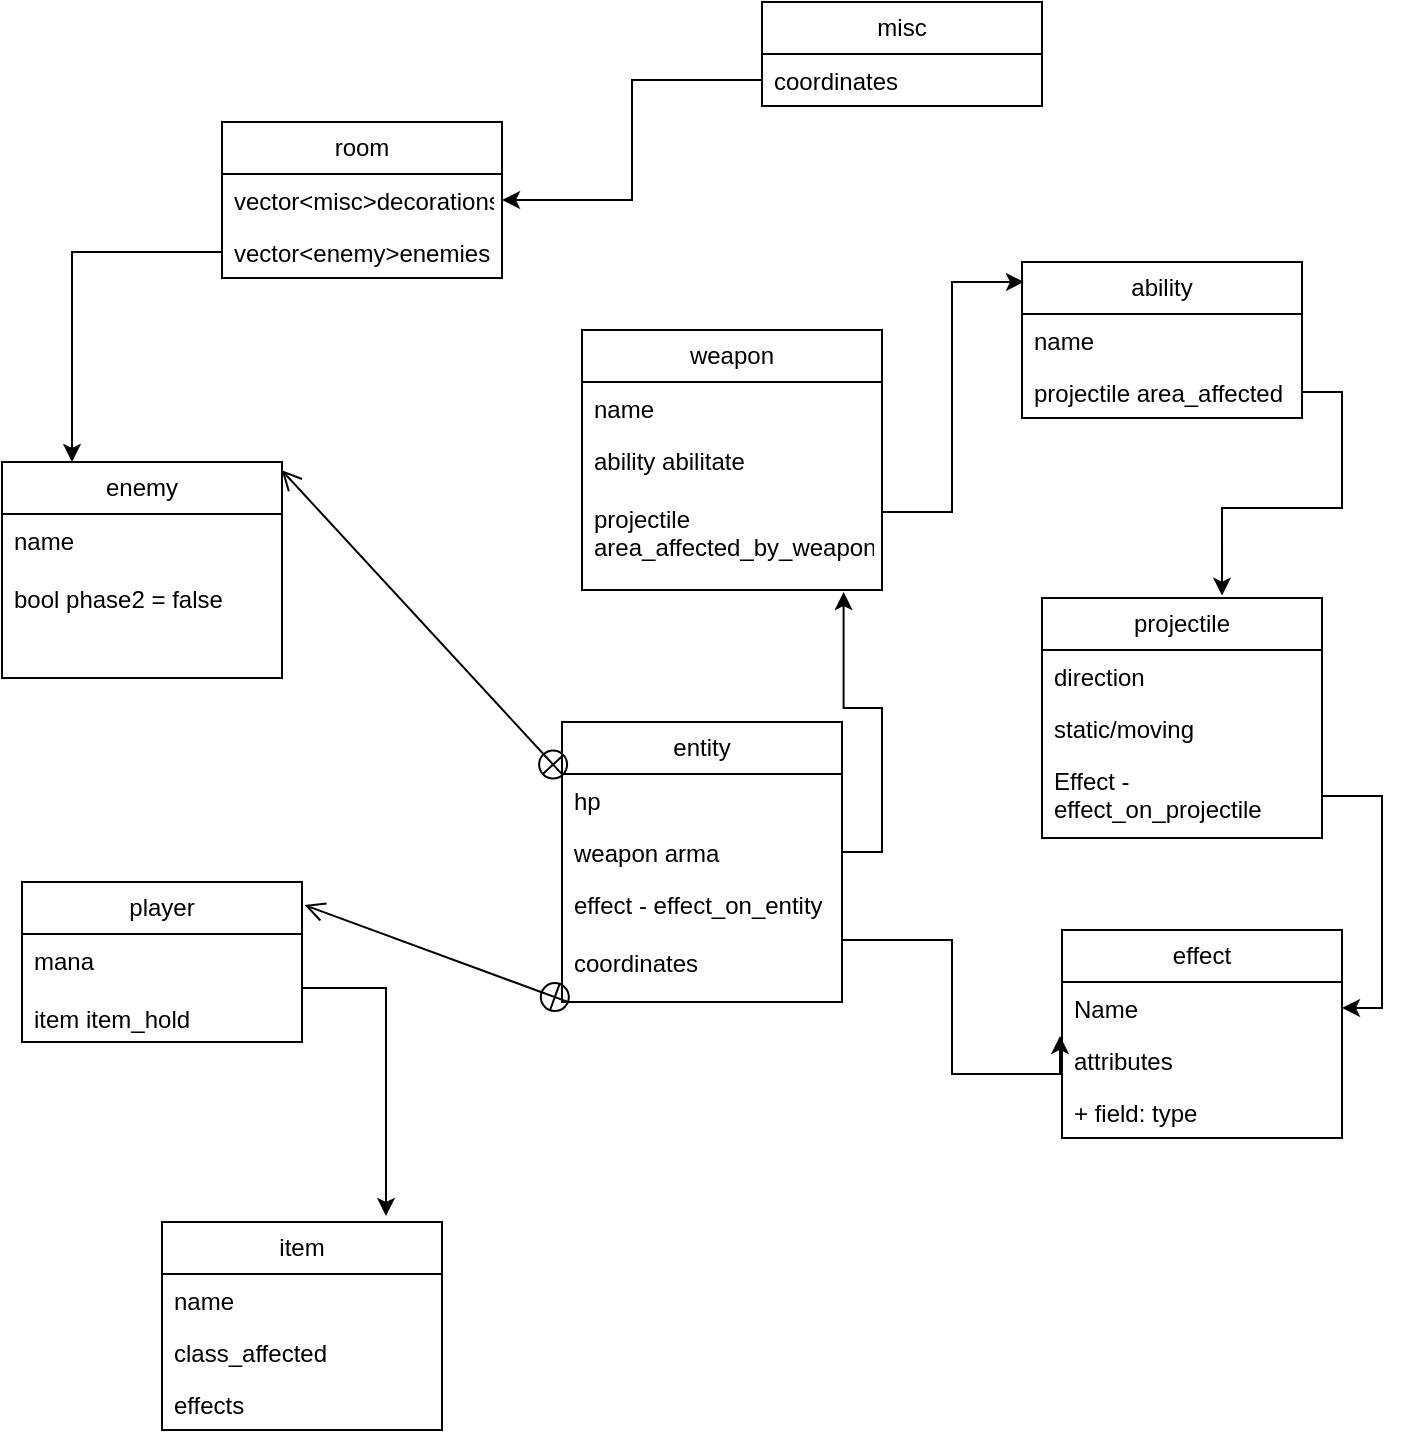 <mxfile version="21.1.1" type="github">
  <diagram name="Page-1" id="vqXjkZPy7QEzMX59YBp4">
    <mxGraphModel dx="1843" dy="797" grid="1" gridSize="10" guides="1" tooltips="1" connect="1" arrows="1" fold="1" page="1" pageScale="1" pageWidth="850" pageHeight="1100" math="0" shadow="0">
      <root>
        <mxCell id="0" />
        <mxCell id="1" parent="0" />
        <mxCell id="gKGud_QPfb9Cr4wf7NV7-1" value="room" style="swimlane;fontStyle=0;childLayout=stackLayout;horizontal=1;startSize=26;fillColor=none;horizontalStack=0;resizeParent=1;resizeParentMax=0;resizeLast=0;collapsible=1;marginBottom=0;whiteSpace=wrap;html=1;" vertex="1" parent="1">
          <mxGeometry x="200" y="70" width="140" height="78" as="geometry" />
        </mxCell>
        <mxCell id="gKGud_QPfb9Cr4wf7NV7-2" value="vector&amp;lt;misc&amp;gt;decorations" style="text;strokeColor=none;fillColor=none;align=left;verticalAlign=top;spacingLeft=4;spacingRight=4;overflow=hidden;rotatable=0;points=[[0,0.5],[1,0.5]];portConstraint=eastwest;whiteSpace=wrap;html=1;" vertex="1" parent="gKGud_QPfb9Cr4wf7NV7-1">
          <mxGeometry y="26" width="140" height="26" as="geometry" />
        </mxCell>
        <mxCell id="gKGud_QPfb9Cr4wf7NV7-3" value="vector&amp;lt;enemy&amp;gt;enemies" style="text;strokeColor=none;fillColor=none;align=left;verticalAlign=top;spacingLeft=4;spacingRight=4;overflow=hidden;rotatable=0;points=[[0,0.5],[1,0.5]];portConstraint=eastwest;whiteSpace=wrap;html=1;" vertex="1" parent="gKGud_QPfb9Cr4wf7NV7-1">
          <mxGeometry y="52" width="140" height="26" as="geometry" />
        </mxCell>
        <mxCell id="gKGud_QPfb9Cr4wf7NV7-5" value="misc" style="swimlane;fontStyle=0;childLayout=stackLayout;horizontal=1;startSize=26;fillColor=none;horizontalStack=0;resizeParent=1;resizeParentMax=0;resizeLast=0;collapsible=1;marginBottom=0;whiteSpace=wrap;html=1;" vertex="1" parent="1">
          <mxGeometry x="470" y="10" width="140" height="52" as="geometry" />
        </mxCell>
        <mxCell id="gKGud_QPfb9Cr4wf7NV7-6" value="coordinates" style="text;strokeColor=none;fillColor=none;align=left;verticalAlign=top;spacingLeft=4;spacingRight=4;overflow=hidden;rotatable=0;points=[[0,0.5],[1,0.5]];portConstraint=eastwest;whiteSpace=wrap;html=1;" vertex="1" parent="gKGud_QPfb9Cr4wf7NV7-5">
          <mxGeometry y="26" width="140" height="26" as="geometry" />
        </mxCell>
        <mxCell id="gKGud_QPfb9Cr4wf7NV7-9" style="edgeStyle=orthogonalEdgeStyle;rounded=0;orthogonalLoop=1;jettySize=auto;html=1;exitX=0;exitY=0.5;exitDx=0;exitDy=0;entryX=1;entryY=0.5;entryDx=0;entryDy=0;" edge="1" parent="1" source="gKGud_QPfb9Cr4wf7NV7-6" target="gKGud_QPfb9Cr4wf7NV7-2">
          <mxGeometry relative="1" as="geometry" />
        </mxCell>
        <mxCell id="gKGud_QPfb9Cr4wf7NV7-10" value="enemy" style="swimlane;fontStyle=0;childLayout=stackLayout;horizontal=1;startSize=26;fillColor=none;horizontalStack=0;resizeParent=1;resizeParentMax=0;resizeLast=0;collapsible=1;marginBottom=0;whiteSpace=wrap;html=1;" vertex="1" parent="1">
          <mxGeometry x="90" y="240" width="140" height="108" as="geometry" />
        </mxCell>
        <mxCell id="gKGud_QPfb9Cr4wf7NV7-13" value="name&lt;div&gt;&lt;br&gt;&lt;/div&gt;&lt;div&gt;bool phase2 = false&lt;br&gt;&lt;/div&gt;" style="text;strokeColor=none;fillColor=none;align=left;verticalAlign=top;spacingLeft=4;spacingRight=4;overflow=hidden;rotatable=0;points=[[0,0.5],[1,0.5]];portConstraint=eastwest;whiteSpace=wrap;html=1;" vertex="1" parent="gKGud_QPfb9Cr4wf7NV7-10">
          <mxGeometry y="26" width="140" height="82" as="geometry" />
        </mxCell>
        <mxCell id="gKGud_QPfb9Cr4wf7NV7-14" value="player" style="swimlane;fontStyle=0;childLayout=stackLayout;horizontal=1;startSize=26;fillColor=none;horizontalStack=0;resizeParent=1;resizeParentMax=0;resizeLast=0;collapsible=1;marginBottom=0;whiteSpace=wrap;html=1;" vertex="1" parent="1">
          <mxGeometry x="100" y="450" width="140" height="80" as="geometry" />
        </mxCell>
        <mxCell id="gKGud_QPfb9Cr4wf7NV7-17" value="&lt;div&gt;mana&lt;/div&gt;&lt;div&gt;&lt;br&gt;&lt;/div&gt;&lt;div&gt;item item_hold&lt;/div&gt;&lt;div&gt;&lt;br&gt;&lt;/div&gt;" style="text;strokeColor=none;fillColor=none;align=left;verticalAlign=top;spacingLeft=4;spacingRight=4;overflow=hidden;rotatable=0;points=[[0,0.5],[1,0.5]];portConstraint=eastwest;whiteSpace=wrap;html=1;" vertex="1" parent="gKGud_QPfb9Cr4wf7NV7-14">
          <mxGeometry y="26" width="140" height="54" as="geometry" />
        </mxCell>
        <mxCell id="gKGud_QPfb9Cr4wf7NV7-18" value="weapon" style="swimlane;fontStyle=0;childLayout=stackLayout;horizontal=1;startSize=26;fillColor=none;horizontalStack=0;resizeParent=1;resizeParentMax=0;resizeLast=0;collapsible=1;marginBottom=0;whiteSpace=wrap;html=1;" vertex="1" parent="1">
          <mxGeometry x="380" y="174" width="150" height="130" as="geometry" />
        </mxCell>
        <mxCell id="gKGud_QPfb9Cr4wf7NV7-19" value="name" style="text;strokeColor=none;fillColor=none;align=left;verticalAlign=top;spacingLeft=4;spacingRight=4;overflow=hidden;rotatable=0;points=[[0,0.5],[1,0.5]];portConstraint=eastwest;whiteSpace=wrap;html=1;" vertex="1" parent="gKGud_QPfb9Cr4wf7NV7-18">
          <mxGeometry y="26" width="150" height="26" as="geometry" />
        </mxCell>
        <mxCell id="gKGud_QPfb9Cr4wf7NV7-20" value="&lt;div&gt;ability abilitate&lt;/div&gt;&lt;div&gt;&lt;br&gt;&lt;/div&gt;&lt;div&gt;projectile area_affected_by_weapon&lt;br&gt;&lt;/div&gt;" style="text;strokeColor=none;fillColor=none;align=left;verticalAlign=top;spacingLeft=4;spacingRight=4;overflow=hidden;rotatable=0;points=[[0,0.5],[1,0.5]];portConstraint=eastwest;whiteSpace=wrap;html=1;" vertex="1" parent="gKGud_QPfb9Cr4wf7NV7-18">
          <mxGeometry y="52" width="150" height="78" as="geometry" />
        </mxCell>
        <mxCell id="gKGud_QPfb9Cr4wf7NV7-22" value="ability" style="swimlane;fontStyle=0;childLayout=stackLayout;horizontal=1;startSize=26;fillColor=none;horizontalStack=0;resizeParent=1;resizeParentMax=0;resizeLast=0;collapsible=1;marginBottom=0;whiteSpace=wrap;html=1;" vertex="1" parent="1">
          <mxGeometry x="600" y="140" width="140" height="78" as="geometry" />
        </mxCell>
        <mxCell id="gKGud_QPfb9Cr4wf7NV7-23" value="name" style="text;strokeColor=none;fillColor=none;align=left;verticalAlign=top;spacingLeft=4;spacingRight=4;overflow=hidden;rotatable=0;points=[[0,0.5],[1,0.5]];portConstraint=eastwest;whiteSpace=wrap;html=1;" vertex="1" parent="gKGud_QPfb9Cr4wf7NV7-22">
          <mxGeometry y="26" width="140" height="26" as="geometry" />
        </mxCell>
        <mxCell id="gKGud_QPfb9Cr4wf7NV7-24" value="projectile area_affected" style="text;strokeColor=none;fillColor=none;align=left;verticalAlign=top;spacingLeft=4;spacingRight=4;overflow=hidden;rotatable=0;points=[[0,0.5],[1,0.5]];portConstraint=eastwest;whiteSpace=wrap;html=1;" vertex="1" parent="gKGud_QPfb9Cr4wf7NV7-22">
          <mxGeometry y="52" width="140" height="26" as="geometry" />
        </mxCell>
        <mxCell id="gKGud_QPfb9Cr4wf7NV7-26" style="edgeStyle=orthogonalEdgeStyle;rounded=0;orthogonalLoop=1;jettySize=auto;html=1;exitX=1;exitY=0.5;exitDx=0;exitDy=0;entryX=0.007;entryY=0.128;entryDx=0;entryDy=0;entryPerimeter=0;" edge="1" parent="1" source="gKGud_QPfb9Cr4wf7NV7-20" target="gKGud_QPfb9Cr4wf7NV7-22">
          <mxGeometry relative="1" as="geometry" />
        </mxCell>
        <mxCell id="gKGud_QPfb9Cr4wf7NV7-29" style="edgeStyle=orthogonalEdgeStyle;rounded=0;orthogonalLoop=1;jettySize=auto;html=1;exitX=0;exitY=0.5;exitDx=0;exitDy=0;entryX=0.25;entryY=0;entryDx=0;entryDy=0;" edge="1" parent="1" source="gKGud_QPfb9Cr4wf7NV7-3" target="gKGud_QPfb9Cr4wf7NV7-10">
          <mxGeometry relative="1" as="geometry" />
        </mxCell>
        <mxCell id="gKGud_QPfb9Cr4wf7NV7-30" value="projectile" style="swimlane;fontStyle=0;childLayout=stackLayout;horizontal=1;startSize=26;fillColor=none;horizontalStack=0;resizeParent=1;resizeParentMax=0;resizeLast=0;collapsible=1;marginBottom=0;whiteSpace=wrap;html=1;" vertex="1" parent="1">
          <mxGeometry x="610" y="308" width="140" height="120" as="geometry" />
        </mxCell>
        <mxCell id="gKGud_QPfb9Cr4wf7NV7-31" value="direction" style="text;strokeColor=none;fillColor=none;align=left;verticalAlign=top;spacingLeft=4;spacingRight=4;overflow=hidden;rotatable=0;points=[[0,0.5],[1,0.5]];portConstraint=eastwest;whiteSpace=wrap;html=1;" vertex="1" parent="gKGud_QPfb9Cr4wf7NV7-30">
          <mxGeometry y="26" width="140" height="26" as="geometry" />
        </mxCell>
        <mxCell id="gKGud_QPfb9Cr4wf7NV7-32" value="static/moving" style="text;strokeColor=none;fillColor=none;align=left;verticalAlign=top;spacingLeft=4;spacingRight=4;overflow=hidden;rotatable=0;points=[[0,0.5],[1,0.5]];portConstraint=eastwest;whiteSpace=wrap;html=1;" vertex="1" parent="gKGud_QPfb9Cr4wf7NV7-30">
          <mxGeometry y="52" width="140" height="26" as="geometry" />
        </mxCell>
        <mxCell id="gKGud_QPfb9Cr4wf7NV7-33" value="Effect - effect_on_projectile" style="text;strokeColor=none;fillColor=none;align=left;verticalAlign=top;spacingLeft=4;spacingRight=4;overflow=hidden;rotatable=0;points=[[0,0.5],[1,0.5]];portConstraint=eastwest;whiteSpace=wrap;html=1;" vertex="1" parent="gKGud_QPfb9Cr4wf7NV7-30">
          <mxGeometry y="78" width="140" height="42" as="geometry" />
        </mxCell>
        <mxCell id="gKGud_QPfb9Cr4wf7NV7-34" style="edgeStyle=orthogonalEdgeStyle;rounded=0;orthogonalLoop=1;jettySize=auto;html=1;exitX=1;exitY=0.5;exitDx=0;exitDy=0;entryX=0.643;entryY=-0.01;entryDx=0;entryDy=0;entryPerimeter=0;" edge="1" parent="1" source="gKGud_QPfb9Cr4wf7NV7-24" target="gKGud_QPfb9Cr4wf7NV7-30">
          <mxGeometry relative="1" as="geometry" />
        </mxCell>
        <mxCell id="gKGud_QPfb9Cr4wf7NV7-35" value="entity" style="swimlane;fontStyle=0;childLayout=stackLayout;horizontal=1;startSize=26;fillColor=none;horizontalStack=0;resizeParent=1;resizeParentMax=0;resizeLast=0;collapsible=1;marginBottom=0;whiteSpace=wrap;html=1;" vertex="1" parent="1">
          <mxGeometry x="370" y="370" width="140" height="140" as="geometry" />
        </mxCell>
        <mxCell id="gKGud_QPfb9Cr4wf7NV7-36" value="hp" style="text;strokeColor=none;fillColor=none;align=left;verticalAlign=top;spacingLeft=4;spacingRight=4;overflow=hidden;rotatable=0;points=[[0,0.5],[1,0.5]];portConstraint=eastwest;whiteSpace=wrap;html=1;" vertex="1" parent="gKGud_QPfb9Cr4wf7NV7-35">
          <mxGeometry y="26" width="140" height="26" as="geometry" />
        </mxCell>
        <mxCell id="gKGud_QPfb9Cr4wf7NV7-37" value="weapon arma" style="text;strokeColor=none;fillColor=none;align=left;verticalAlign=top;spacingLeft=4;spacingRight=4;overflow=hidden;rotatable=0;points=[[0,0.5],[1,0.5]];portConstraint=eastwest;whiteSpace=wrap;html=1;" vertex="1" parent="gKGud_QPfb9Cr4wf7NV7-35">
          <mxGeometry y="52" width="140" height="26" as="geometry" />
        </mxCell>
        <mxCell id="gKGud_QPfb9Cr4wf7NV7-38" value="&lt;div&gt;effect - effect_on_entity&lt;/div&gt;&lt;div&gt;&lt;br&gt;&lt;/div&gt;&lt;div&gt;coordinates&lt;br&gt;&lt;/div&gt;" style="text;strokeColor=none;fillColor=none;align=left;verticalAlign=top;spacingLeft=4;spacingRight=4;overflow=hidden;rotatable=0;points=[[0,0.5],[1,0.5]];portConstraint=eastwest;whiteSpace=wrap;html=1;" vertex="1" parent="gKGud_QPfb9Cr4wf7NV7-35">
          <mxGeometry y="78" width="140" height="62" as="geometry" />
        </mxCell>
        <mxCell id="gKGud_QPfb9Cr4wf7NV7-39" value="effect" style="swimlane;fontStyle=0;childLayout=stackLayout;horizontal=1;startSize=26;fillColor=none;horizontalStack=0;resizeParent=1;resizeParentMax=0;resizeLast=0;collapsible=1;marginBottom=0;whiteSpace=wrap;html=1;" vertex="1" parent="1">
          <mxGeometry x="620" y="474" width="140" height="104" as="geometry" />
        </mxCell>
        <mxCell id="gKGud_QPfb9Cr4wf7NV7-40" value="Name" style="text;strokeColor=none;fillColor=none;align=left;verticalAlign=top;spacingLeft=4;spacingRight=4;overflow=hidden;rotatable=0;points=[[0,0.5],[1,0.5]];portConstraint=eastwest;whiteSpace=wrap;html=1;" vertex="1" parent="gKGud_QPfb9Cr4wf7NV7-39">
          <mxGeometry y="26" width="140" height="26" as="geometry" />
        </mxCell>
        <mxCell id="gKGud_QPfb9Cr4wf7NV7-41" value="attributes" style="text;strokeColor=none;fillColor=none;align=left;verticalAlign=top;spacingLeft=4;spacingRight=4;overflow=hidden;rotatable=0;points=[[0,0.5],[1,0.5]];portConstraint=eastwest;whiteSpace=wrap;html=1;" vertex="1" parent="gKGud_QPfb9Cr4wf7NV7-39">
          <mxGeometry y="52" width="140" height="26" as="geometry" />
        </mxCell>
        <mxCell id="gKGud_QPfb9Cr4wf7NV7-42" value="+ field: type" style="text;strokeColor=none;fillColor=none;align=left;verticalAlign=top;spacingLeft=4;spacingRight=4;overflow=hidden;rotatable=0;points=[[0,0.5],[1,0.5]];portConstraint=eastwest;whiteSpace=wrap;html=1;" vertex="1" parent="gKGud_QPfb9Cr4wf7NV7-39">
          <mxGeometry y="78" width="140" height="26" as="geometry" />
        </mxCell>
        <mxCell id="gKGud_QPfb9Cr4wf7NV7-43" style="edgeStyle=orthogonalEdgeStyle;rounded=0;orthogonalLoop=1;jettySize=auto;html=1;exitX=1;exitY=0.5;exitDx=0;exitDy=0;entryX=0.872;entryY=1.013;entryDx=0;entryDy=0;entryPerimeter=0;" edge="1" parent="1" source="gKGud_QPfb9Cr4wf7NV7-37" target="gKGud_QPfb9Cr4wf7NV7-20">
          <mxGeometry relative="1" as="geometry">
            <mxPoint x="530" y="320" as="targetPoint" />
          </mxGeometry>
        </mxCell>
        <mxCell id="gKGud_QPfb9Cr4wf7NV7-44" style="edgeStyle=orthogonalEdgeStyle;rounded=0;orthogonalLoop=1;jettySize=auto;html=1;exitX=1;exitY=0.5;exitDx=0;exitDy=0;entryX=-0.007;entryY=1.038;entryDx=0;entryDy=0;entryPerimeter=0;" edge="1" parent="1" source="gKGud_QPfb9Cr4wf7NV7-38" target="gKGud_QPfb9Cr4wf7NV7-40">
          <mxGeometry relative="1" as="geometry" />
        </mxCell>
        <mxCell id="gKGud_QPfb9Cr4wf7NV7-45" style="edgeStyle=orthogonalEdgeStyle;rounded=0;orthogonalLoop=1;jettySize=auto;html=1;exitX=1;exitY=0.5;exitDx=0;exitDy=0;entryX=1;entryY=0.5;entryDx=0;entryDy=0;" edge="1" parent="1" source="gKGud_QPfb9Cr4wf7NV7-33" target="gKGud_QPfb9Cr4wf7NV7-40">
          <mxGeometry relative="1" as="geometry" />
        </mxCell>
        <mxCell id="gKGud_QPfb9Cr4wf7NV7-46" value="" style="endArrow=open;startArrow=circlePlus;endFill=0;startFill=0;endSize=8;html=1;rounded=0;entryX=0.999;entryY=0.038;entryDx=0;entryDy=0;entryPerimeter=0;exitX=0.007;exitY=0.194;exitDx=0;exitDy=0;exitPerimeter=0;" edge="1" parent="1" source="gKGud_QPfb9Cr4wf7NV7-35" target="gKGud_QPfb9Cr4wf7NV7-10">
          <mxGeometry width="160" relative="1" as="geometry">
            <mxPoint x="360" y="396" as="sourcePoint" />
            <mxPoint x="520" y="396" as="targetPoint" />
          </mxGeometry>
        </mxCell>
        <mxCell id="gKGud_QPfb9Cr4wf7NV7-47" value="" style="endArrow=open;startArrow=circlePlus;endFill=0;startFill=0;endSize=8;html=1;rounded=0;entryX=1.009;entryY=0.144;entryDx=0;entryDy=0;entryPerimeter=0;exitX=0.028;exitY=1.005;exitDx=0;exitDy=0;exitPerimeter=0;" edge="1" parent="1" source="gKGud_QPfb9Cr4wf7NV7-38" target="gKGud_QPfb9Cr4wf7NV7-14">
          <mxGeometry width="160" relative="1" as="geometry">
            <mxPoint x="361" y="524" as="sourcePoint" />
            <mxPoint x="220" y="380" as="targetPoint" />
          </mxGeometry>
        </mxCell>
        <mxCell id="gKGud_QPfb9Cr4wf7NV7-48" value="item" style="swimlane;fontStyle=0;childLayout=stackLayout;horizontal=1;startSize=26;fillColor=none;horizontalStack=0;resizeParent=1;resizeParentMax=0;resizeLast=0;collapsible=1;marginBottom=0;whiteSpace=wrap;html=1;" vertex="1" parent="1">
          <mxGeometry x="170" y="620" width="140" height="104" as="geometry" />
        </mxCell>
        <mxCell id="gKGud_QPfb9Cr4wf7NV7-49" value="name" style="text;strokeColor=none;fillColor=none;align=left;verticalAlign=top;spacingLeft=4;spacingRight=4;overflow=hidden;rotatable=0;points=[[0,0.5],[1,0.5]];portConstraint=eastwest;whiteSpace=wrap;html=1;" vertex="1" parent="gKGud_QPfb9Cr4wf7NV7-48">
          <mxGeometry y="26" width="140" height="26" as="geometry" />
        </mxCell>
        <mxCell id="gKGud_QPfb9Cr4wf7NV7-50" value="class_affected" style="text;strokeColor=none;fillColor=none;align=left;verticalAlign=top;spacingLeft=4;spacingRight=4;overflow=hidden;rotatable=0;points=[[0,0.5],[1,0.5]];portConstraint=eastwest;whiteSpace=wrap;html=1;" vertex="1" parent="gKGud_QPfb9Cr4wf7NV7-48">
          <mxGeometry y="52" width="140" height="26" as="geometry" />
        </mxCell>
        <mxCell id="gKGud_QPfb9Cr4wf7NV7-51" value="effects" style="text;strokeColor=none;fillColor=none;align=left;verticalAlign=top;spacingLeft=4;spacingRight=4;overflow=hidden;rotatable=0;points=[[0,0.5],[1,0.5]];portConstraint=eastwest;whiteSpace=wrap;html=1;" vertex="1" parent="gKGud_QPfb9Cr4wf7NV7-48">
          <mxGeometry y="78" width="140" height="26" as="geometry" />
        </mxCell>
        <mxCell id="gKGud_QPfb9Cr4wf7NV7-52" style="edgeStyle=orthogonalEdgeStyle;rounded=0;orthogonalLoop=1;jettySize=auto;html=1;exitX=1;exitY=0.5;exitDx=0;exitDy=0;entryX=0.8;entryY=-0.029;entryDx=0;entryDy=0;entryPerimeter=0;" edge="1" parent="1" source="gKGud_QPfb9Cr4wf7NV7-17" target="gKGud_QPfb9Cr4wf7NV7-48">
          <mxGeometry relative="1" as="geometry" />
        </mxCell>
      </root>
    </mxGraphModel>
  </diagram>
</mxfile>
